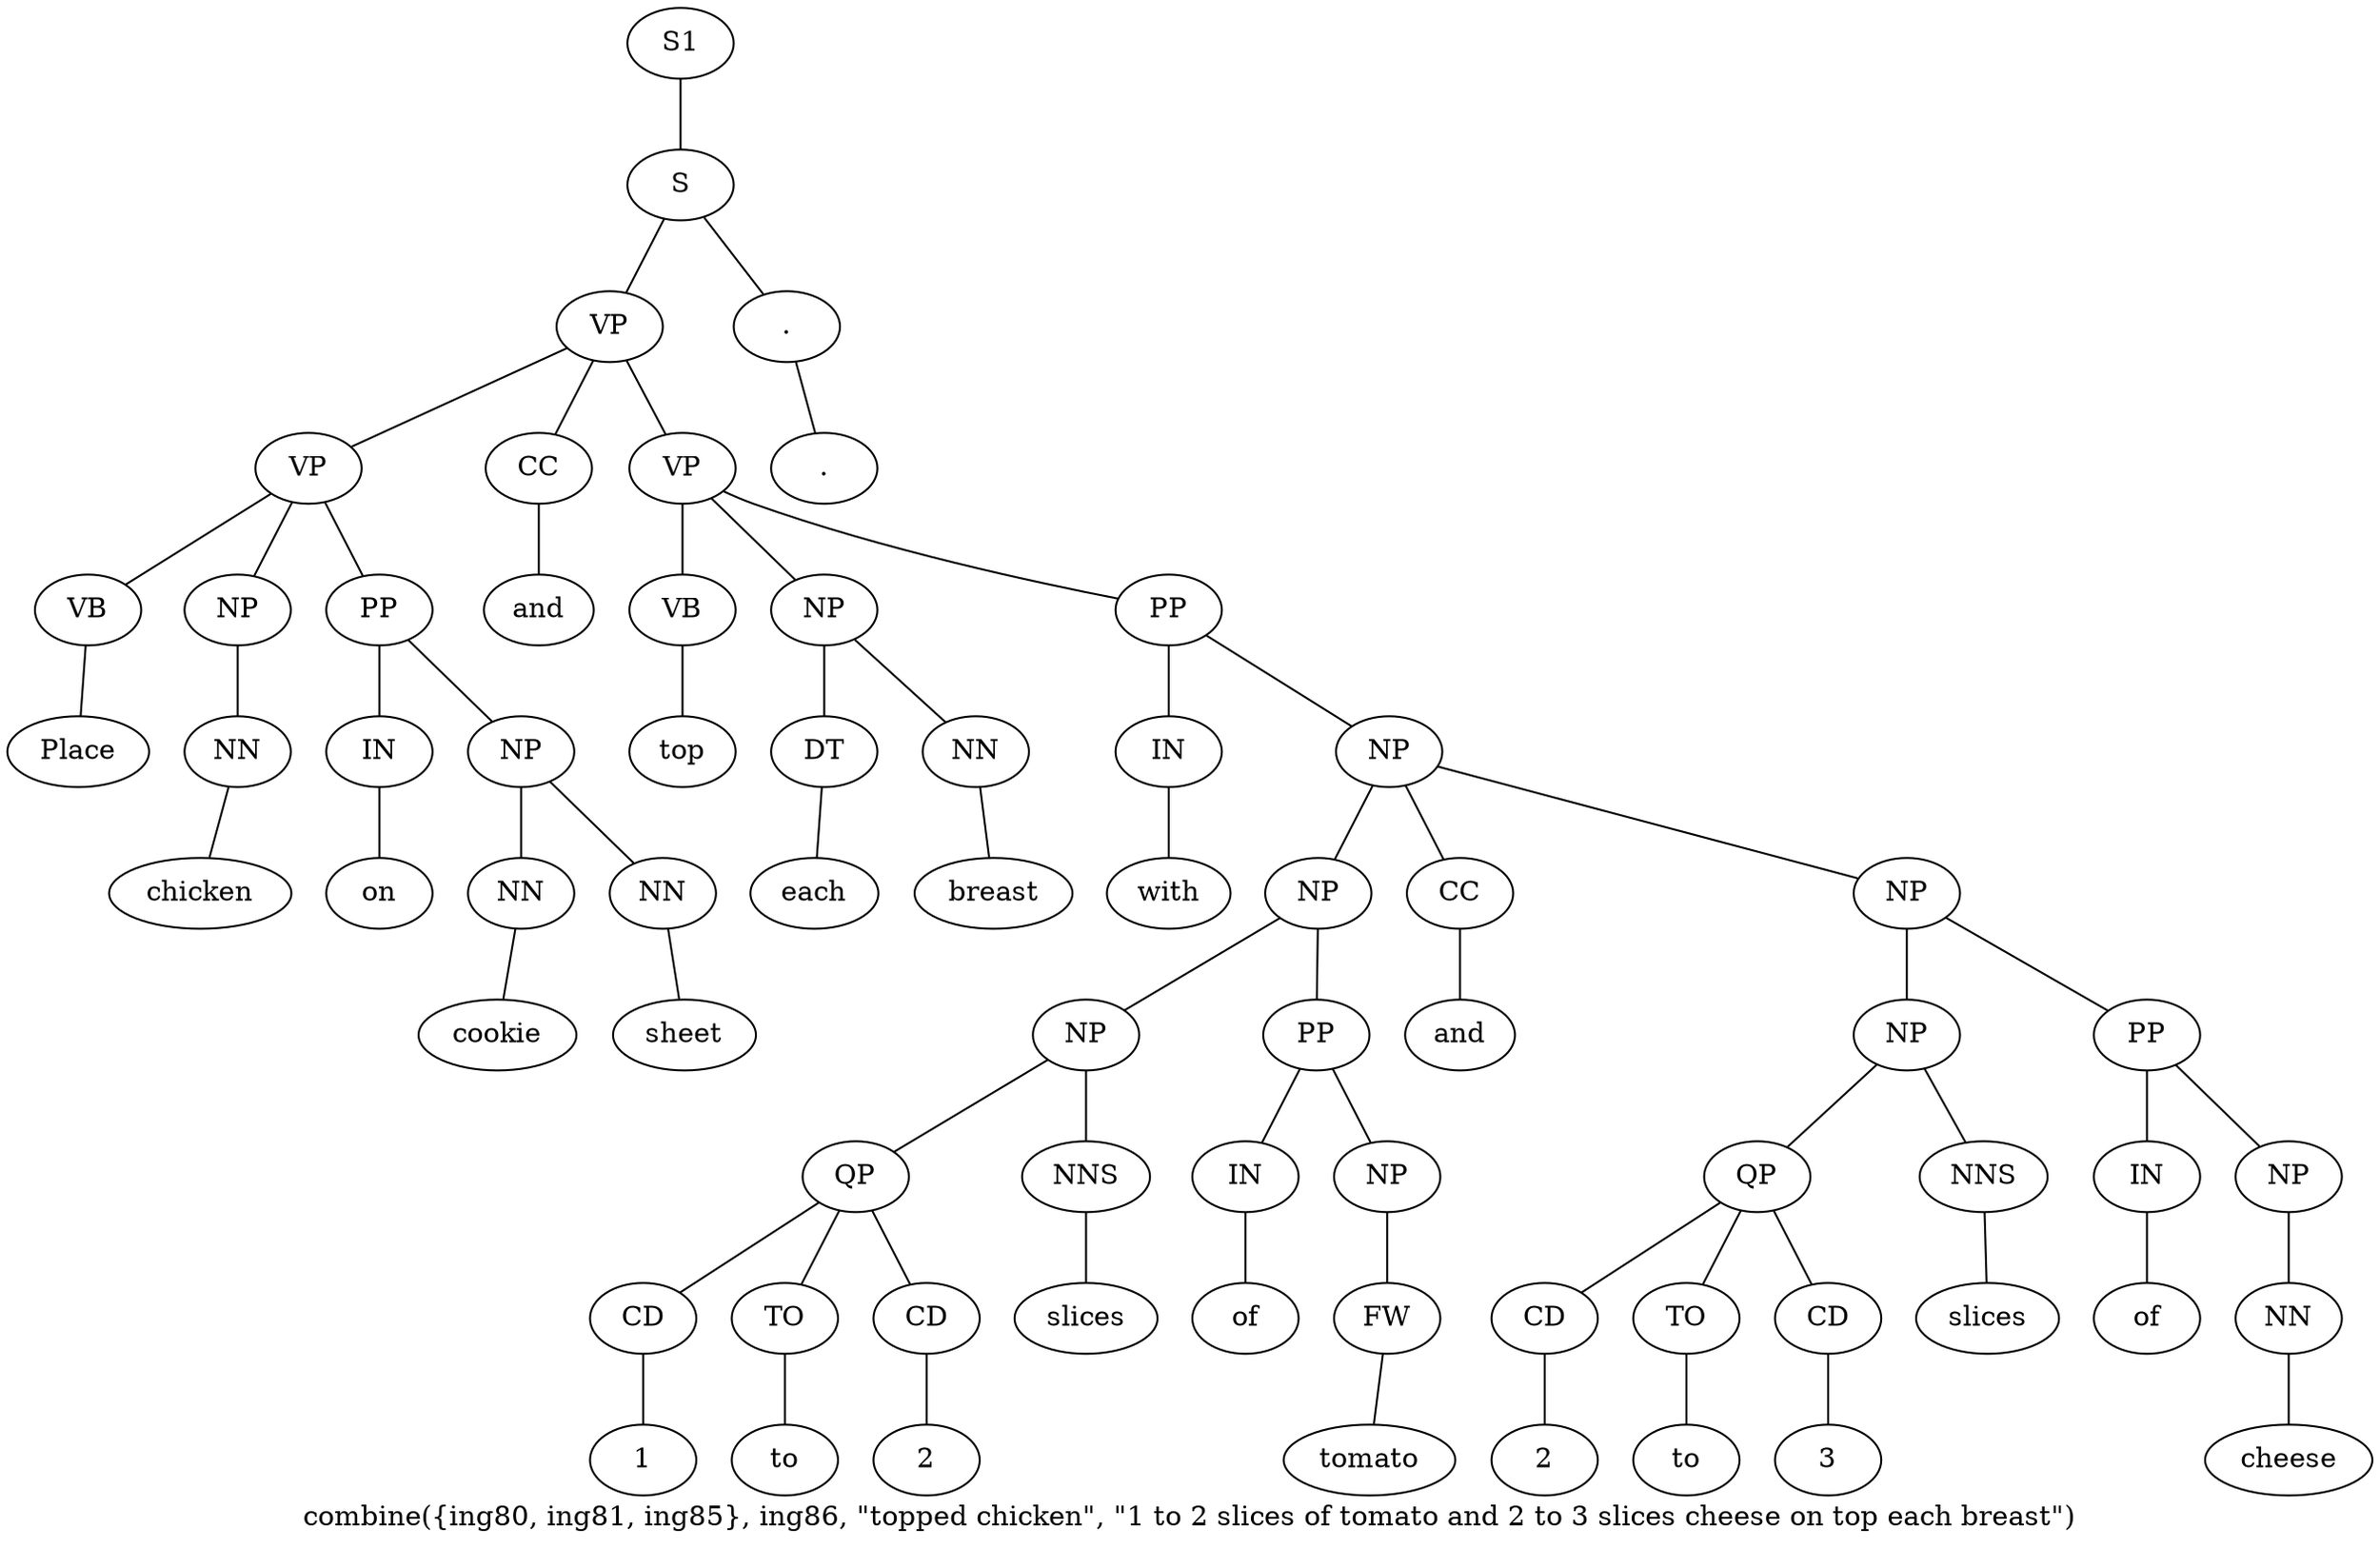 graph SyntaxGraph {
	label = "combine({ing80, ing81, ing85}, ing86, \"topped chicken\", \"1 to 2 slices of tomato and 2 to 3 slices cheese on top each breast\")";
	Node0 [label="S1"];
	Node1 [label="S"];
	Node2 [label="VP"];
	Node3 [label="VP"];
	Node4 [label="VB"];
	Node5 [label="Place"];
	Node6 [label="NP"];
	Node7 [label="NN"];
	Node8 [label="chicken"];
	Node9 [label="PP"];
	Node10 [label="IN"];
	Node11 [label="on"];
	Node12 [label="NP"];
	Node13 [label="NN"];
	Node14 [label="cookie"];
	Node15 [label="NN"];
	Node16 [label="sheet"];
	Node17 [label="CC"];
	Node18 [label="and"];
	Node19 [label="VP"];
	Node20 [label="VB"];
	Node21 [label="top"];
	Node22 [label="NP"];
	Node23 [label="DT"];
	Node24 [label="each"];
	Node25 [label="NN"];
	Node26 [label="breast"];
	Node27 [label="PP"];
	Node28 [label="IN"];
	Node29 [label="with"];
	Node30 [label="NP"];
	Node31 [label="NP"];
	Node32 [label="NP"];
	Node33 [label="QP"];
	Node34 [label="CD"];
	Node35 [label="1"];
	Node36 [label="TO"];
	Node37 [label="to"];
	Node38 [label="CD"];
	Node39 [label="2"];
	Node40 [label="NNS"];
	Node41 [label="slices"];
	Node42 [label="PP"];
	Node43 [label="IN"];
	Node44 [label="of"];
	Node45 [label="NP"];
	Node46 [label="FW"];
	Node47 [label="tomato"];
	Node48 [label="CC"];
	Node49 [label="and"];
	Node50 [label="NP"];
	Node51 [label="NP"];
	Node52 [label="QP"];
	Node53 [label="CD"];
	Node54 [label="2"];
	Node55 [label="TO"];
	Node56 [label="to"];
	Node57 [label="CD"];
	Node58 [label="3"];
	Node59 [label="NNS"];
	Node60 [label="slices"];
	Node61 [label="PP"];
	Node62 [label="IN"];
	Node63 [label="of"];
	Node64 [label="NP"];
	Node65 [label="NN"];
	Node66 [label="cheese"];
	Node67 [label="."];
	Node68 [label="."];

	Node0 -- Node1;
	Node1 -- Node2;
	Node1 -- Node67;
	Node2 -- Node3;
	Node2 -- Node17;
	Node2 -- Node19;
	Node3 -- Node4;
	Node3 -- Node6;
	Node3 -- Node9;
	Node4 -- Node5;
	Node6 -- Node7;
	Node7 -- Node8;
	Node9 -- Node10;
	Node9 -- Node12;
	Node10 -- Node11;
	Node12 -- Node13;
	Node12 -- Node15;
	Node13 -- Node14;
	Node15 -- Node16;
	Node17 -- Node18;
	Node19 -- Node20;
	Node19 -- Node22;
	Node19 -- Node27;
	Node20 -- Node21;
	Node22 -- Node23;
	Node22 -- Node25;
	Node23 -- Node24;
	Node25 -- Node26;
	Node27 -- Node28;
	Node27 -- Node30;
	Node28 -- Node29;
	Node30 -- Node31;
	Node30 -- Node48;
	Node30 -- Node50;
	Node31 -- Node32;
	Node31 -- Node42;
	Node32 -- Node33;
	Node32 -- Node40;
	Node33 -- Node34;
	Node33 -- Node36;
	Node33 -- Node38;
	Node34 -- Node35;
	Node36 -- Node37;
	Node38 -- Node39;
	Node40 -- Node41;
	Node42 -- Node43;
	Node42 -- Node45;
	Node43 -- Node44;
	Node45 -- Node46;
	Node46 -- Node47;
	Node48 -- Node49;
	Node50 -- Node51;
	Node50 -- Node61;
	Node51 -- Node52;
	Node51 -- Node59;
	Node52 -- Node53;
	Node52 -- Node55;
	Node52 -- Node57;
	Node53 -- Node54;
	Node55 -- Node56;
	Node57 -- Node58;
	Node59 -- Node60;
	Node61 -- Node62;
	Node61 -- Node64;
	Node62 -- Node63;
	Node64 -- Node65;
	Node65 -- Node66;
	Node67 -- Node68;
}